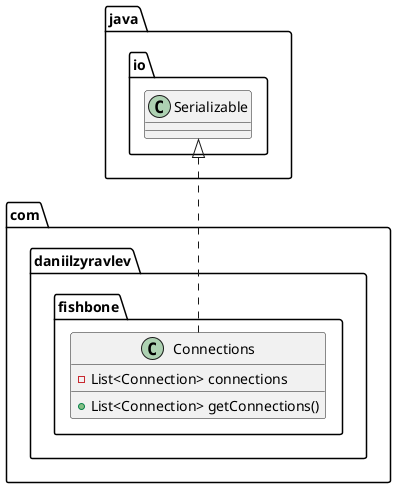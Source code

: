 @startuml
class com.daniilzyravlev.fishbone.Connections {
- List<Connection> connections
+ List<Connection> getConnections()
}


java.io.Serializable <|.. com.daniilzyravlev.fishbone.Connections
@enduml